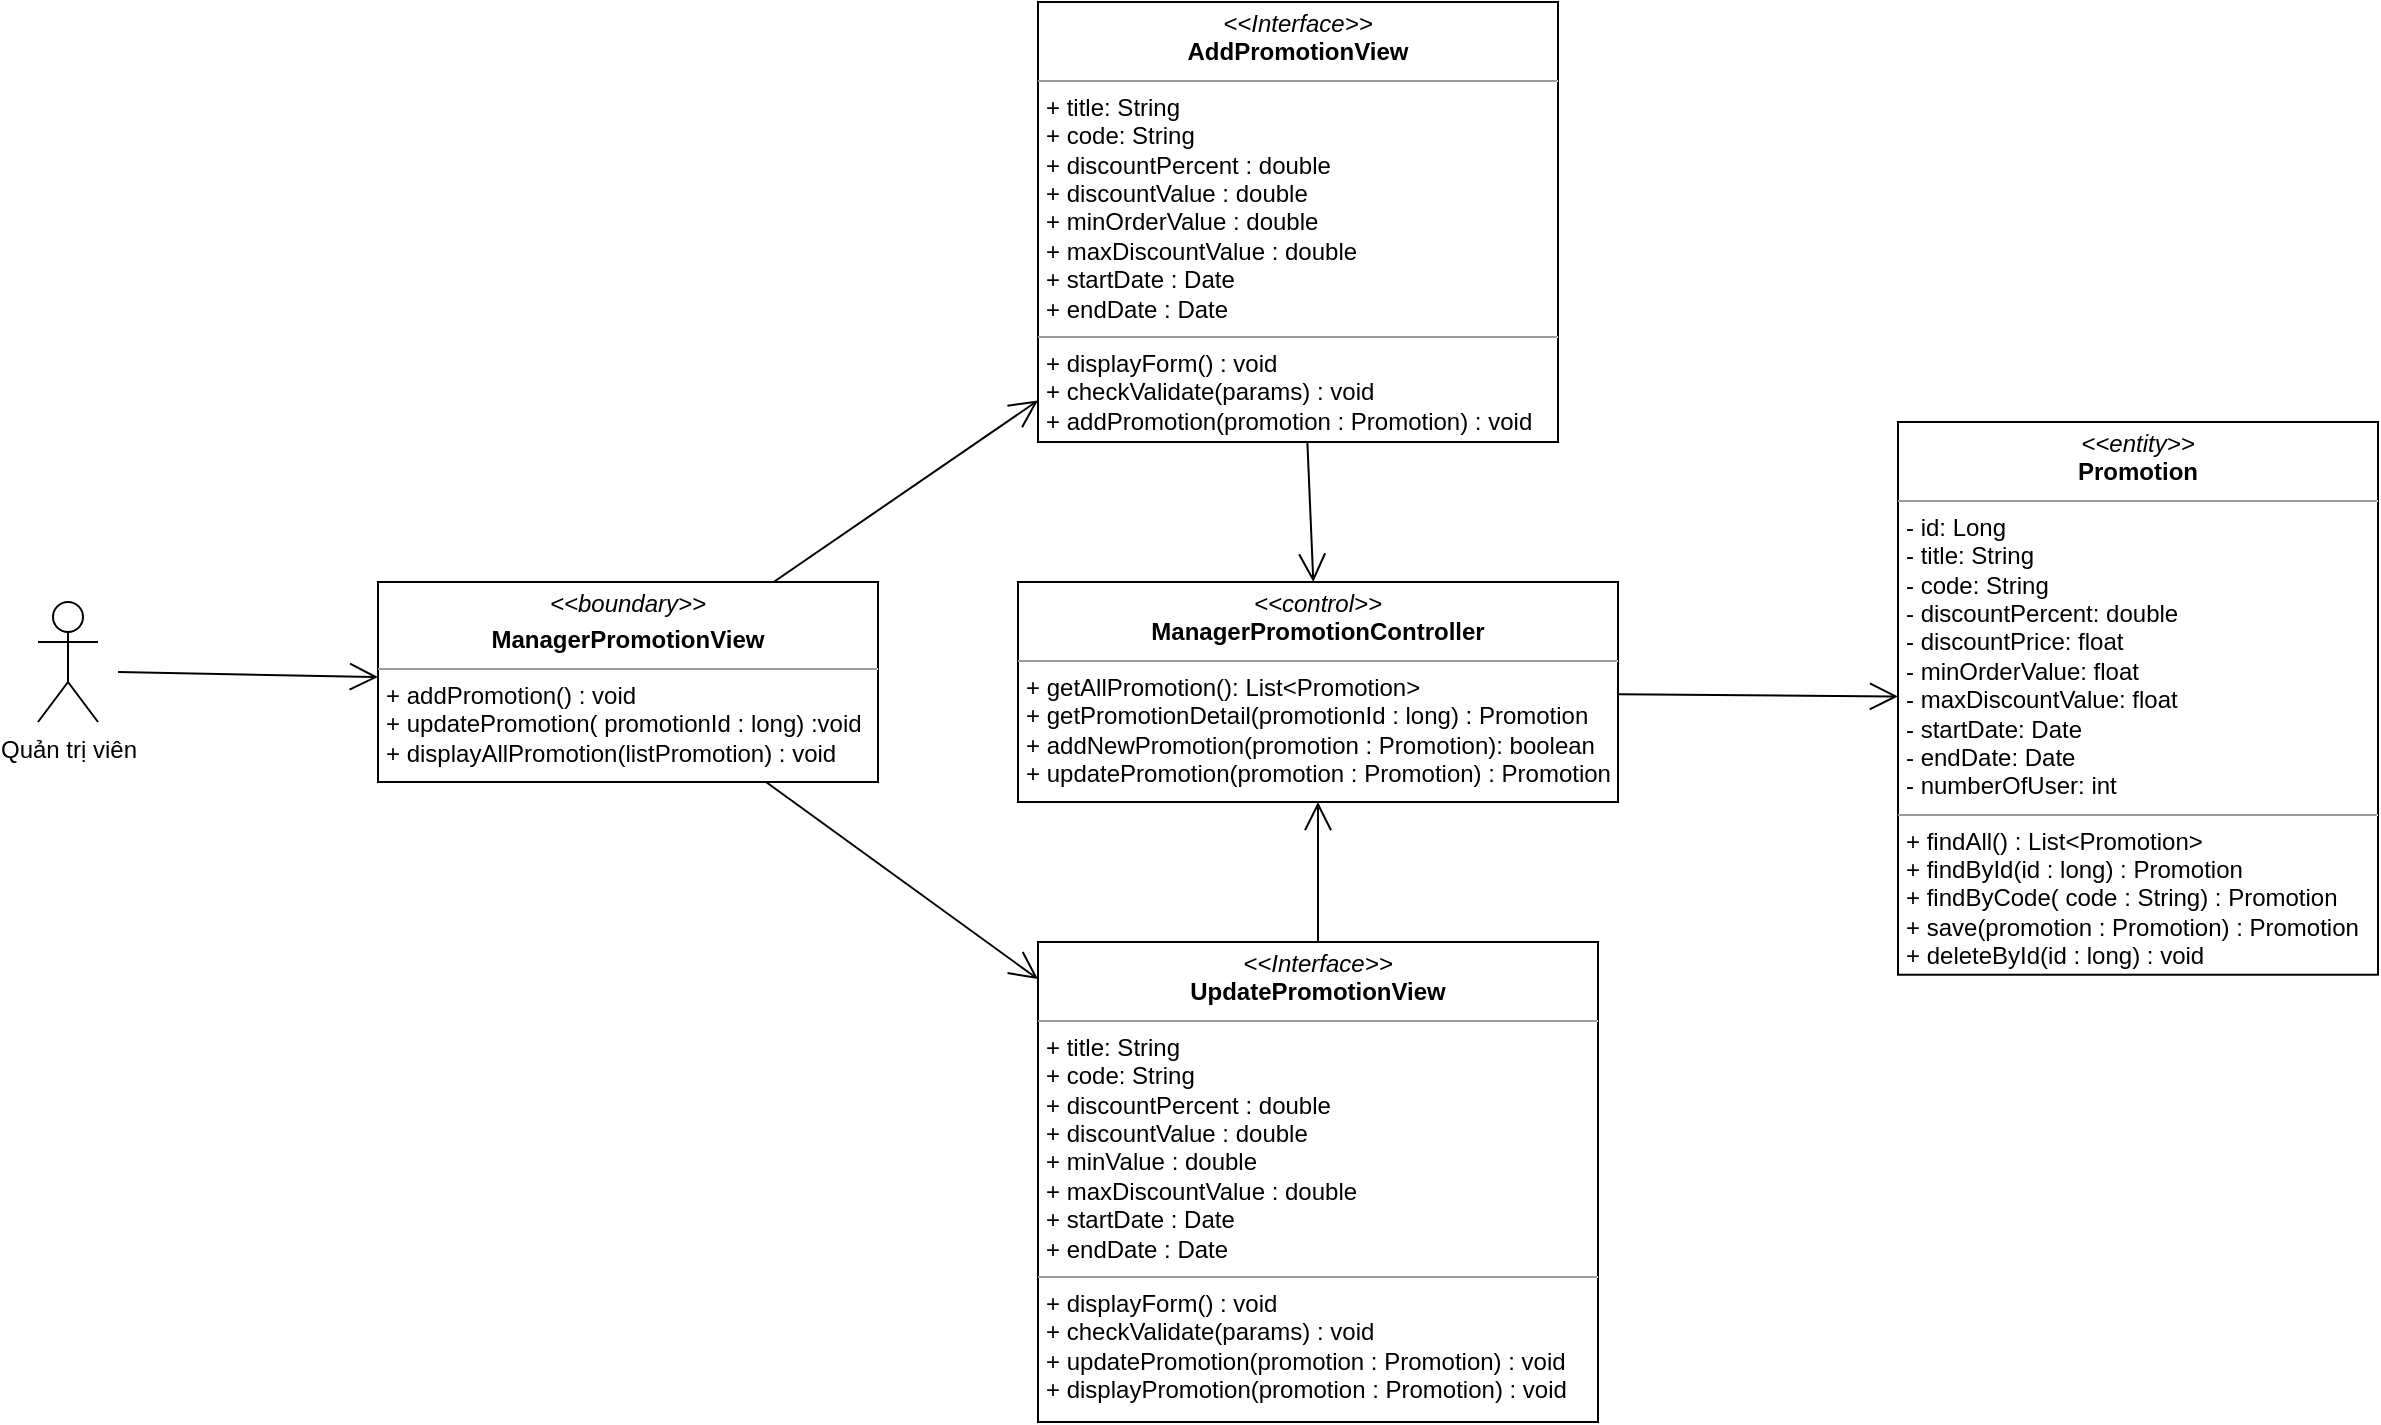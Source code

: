 <mxfile version="14.7.6" type="device"><diagram id="C5RBs43oDa-KdzZeNtuy" name="Page-1"><mxGraphModel dx="1695" dy="1594" grid="1" gridSize="10" guides="1" tooltips="1" connect="1" arrows="1" fold="1" page="1" pageScale="1" pageWidth="827" pageHeight="1169" math="0" shadow="0"><root><mxCell id="WIyWlLk6GJQsqaUBKTNV-0"/><mxCell id="WIyWlLk6GJQsqaUBKTNV-1" parent="WIyWlLk6GJQsqaUBKTNV-0"/><mxCell id="qOD6lXzsC3TpXWyWBkm2-6" value="" style="endArrow=open;endFill=1;endSize=12;html=1;" parent="WIyWlLk6GJQsqaUBKTNV-1" source="IAZQVpXAfNuRjBWFNpGM-1" target="qOD6lXzsC3TpXWyWBkm2-7" edge="1"><mxGeometry width="160" relative="1" as="geometry"><mxPoint x="310" y="110" as="sourcePoint"/><mxPoint x="190" y="40" as="targetPoint"/></mxGeometry></mxCell><mxCell id="qOD6lXzsC3TpXWyWBkm2-7" value="&lt;p style=&quot;margin: 0px ; margin-top: 4px ; text-align: center&quot;&gt;&lt;i&gt;&amp;lt;&amp;lt;control&amp;gt;&amp;gt;&lt;/i&gt;&lt;br&gt;&lt;b&gt;ManagerPromotionController&lt;/b&gt;&lt;/p&gt;&lt;hr size=&quot;1&quot;&gt;&lt;p style=&quot;margin: 0px ; margin-left: 4px&quot;&gt;+ getAllPromotion(): List&amp;lt;Promotion&amp;gt;&lt;br&gt;&lt;/p&gt;&lt;p style=&quot;margin: 0px ; margin-left: 4px&quot;&gt;+ getPromotionDetail(promotionId : long) : Promotion&lt;/p&gt;&lt;p style=&quot;margin: 0px ; margin-left: 4px&quot;&gt;+ addNewPromotion(promotion : Promotion): boolean&lt;/p&gt;&lt;p style=&quot;margin: 0px ; margin-left: 4px&quot;&gt;+ updatePromotion(promotion : Promotion) : Promotion&lt;/p&gt;" style="verticalAlign=top;align=left;overflow=fill;fontSize=12;fontFamily=Helvetica;html=1;" parent="WIyWlLk6GJQsqaUBKTNV-1" vertex="1"><mxGeometry x="30" y="80" width="300" height="110" as="geometry"/></mxCell><mxCell id="qOD6lXzsC3TpXWyWBkm2-8" value="" style="endArrow=open;endFill=1;endSize=12;html=1;" parent="WIyWlLk6GJQsqaUBKTNV-1" source="qOD6lXzsC3TpXWyWBkm2-7" target="qOD6lXzsC3TpXWyWBkm2-9" edge="1"><mxGeometry width="160" relative="1" as="geometry"><mxPoint x="720" y="140" as="sourcePoint"/><mxPoint x="710" y="149.22" as="targetPoint"/></mxGeometry></mxCell><mxCell id="qOD6lXzsC3TpXWyWBkm2-9" value="&lt;p style=&quot;margin: 0px ; margin-top: 4px ; text-align: center&quot;&gt;&lt;i&gt;&amp;lt;&amp;lt;entity&amp;gt;&amp;gt;&lt;/i&gt;&lt;br&gt;&lt;b&gt;Promotion&lt;/b&gt;&lt;/p&gt;&lt;hr size=&quot;1&quot;&gt;&lt;p style=&quot;margin: 0px ; margin-left: 4px&quot;&gt;- id: Long&lt;/p&gt;&lt;p style=&quot;margin: 0px 0px 0px 4px&quot;&gt;- title: String&lt;br&gt;- code: String&lt;/p&gt;&lt;p style=&quot;margin: 0px 0px 0px 4px&quot;&gt;- discountPercent: double&lt;/p&gt;&lt;p style=&quot;margin: 0px 0px 0px 4px&quot;&gt;- discountPrice: float&lt;/p&gt;&lt;p style=&quot;margin: 0px 0px 0px 4px&quot;&gt;- minOrderValue: float&lt;/p&gt;&lt;p style=&quot;margin: 0px 0px 0px 4px&quot;&gt;- maxDiscountValue: float&lt;/p&gt;&lt;p style=&quot;margin: 0px 0px 0px 4px&quot;&gt;- startDate: Date&lt;/p&gt;&lt;p style=&quot;margin: 0px 0px 0px 4px&quot;&gt;- endDate: Date&lt;/p&gt;&lt;p style=&quot;margin: 0px 0px 0px 4px&quot;&gt;- numberOfUser: int&lt;span&gt;&amp;nbsp;&lt;/span&gt;&lt;/p&gt;&lt;hr size=&quot;1&quot;&gt;&lt;p style=&quot;margin: 0px 0px 0px 4px&quot;&gt;+ findAll() : List&amp;lt;Promotion&amp;gt;&lt;/p&gt;&lt;p style=&quot;margin: 0px 0px 0px 4px&quot;&gt;+ findById(id : long) : Promotion&lt;/p&gt;&lt;p style=&quot;margin: 0px 0px 0px 4px&quot;&gt;+ findByCode( code : String) : Promotion&lt;/p&gt;&lt;p style=&quot;margin: 0px 0px 0px 4px&quot;&gt;+ save(promotion : Promotion) : Promotion&lt;/p&gt;&lt;p style=&quot;margin: 0px 0px 0px 4px&quot;&gt;+ deleteById(id : long) : void&lt;/p&gt;" style="verticalAlign=top;align=left;overflow=fill;fontSize=12;fontFamily=Helvetica;html=1;" parent="WIyWlLk6GJQsqaUBKTNV-1" vertex="1"><mxGeometry x="470" width="240" height="276.36" as="geometry"/></mxCell><mxCell id="qOD6lXzsC3TpXWyWBkm2-11" value="" style="endArrow=open;endFill=1;endSize=12;html=1;" parent="WIyWlLk6GJQsqaUBKTNV-1" source="IAZQVpXAfNuRjBWFNpGM-3" target="qOD6lXzsC3TpXWyWBkm2-7" edge="1"><mxGeometry width="160" relative="1" as="geometry"><mxPoint x="310" y="214.946" as="sourcePoint"/><mxPoint x="580" y="210" as="targetPoint"/></mxGeometry></mxCell><mxCell id="IAZQVpXAfNuRjBWFNpGM-0" value="&lt;p style=&quot;margin: 0px ; margin-top: 4px ; text-align: center&quot;&gt;&lt;i&gt;&amp;lt;&amp;lt;boundary&amp;gt;&amp;gt;&lt;/i&gt;&lt;/p&gt;&lt;p style=&quot;margin: 0px ; margin-top: 4px ; text-align: center&quot;&gt;&lt;b&gt;ManagerPromotionView&lt;/b&gt;&lt;/p&gt;&lt;hr size=&quot;1&quot;&gt;&lt;p style=&quot;margin: 0px ; margin-left: 4px&quot;&gt;&lt;span&gt;+ addPromotion() : void&lt;/span&gt;&lt;br&gt;&lt;/p&gt;&lt;p style=&quot;margin: 0px ; margin-left: 4px&quot;&gt;&lt;span&gt;+ updatePromotion( promotionId : long) :void&lt;/span&gt;&lt;/p&gt;&lt;p style=&quot;margin: 0px ; margin-left: 4px&quot;&gt;+ displayAllPromotion(listPromotion) : void&lt;span&gt;&lt;br&gt;&lt;/span&gt;&lt;/p&gt;" style="verticalAlign=top;align=left;overflow=fill;fontSize=12;fontFamily=Helvetica;html=1;" parent="WIyWlLk6GJQsqaUBKTNV-1" vertex="1"><mxGeometry x="-290" y="80" width="250" height="100" as="geometry"/></mxCell><mxCell id="IAZQVpXAfNuRjBWFNpGM-1" value="&lt;p style=&quot;margin: 0px ; margin-top: 4px ; text-align: center&quot;&gt;&lt;i&gt;&amp;lt;&amp;lt;Interface&amp;gt;&amp;gt;&lt;/i&gt;&lt;br&gt;&lt;b&gt;AddPromotionView&lt;/b&gt;&lt;br&gt;&lt;/p&gt;&lt;hr size=&quot;1&quot;&gt;&lt;p style=&quot;margin: 0px ; margin-left: 4px&quot;&gt;+ title: String&lt;br&gt;+ code: String&lt;/p&gt;&lt;p style=&quot;margin: 0px ; margin-left: 4px&quot;&gt;+ discountPercent : double&lt;/p&gt;&lt;p style=&quot;margin: 0px ; margin-left: 4px&quot;&gt;+ discountValue : double&lt;/p&gt;&lt;p style=&quot;margin: 0px ; margin-left: 4px&quot;&gt;+ minOrderValue : double&lt;/p&gt;&lt;p style=&quot;margin: 0px ; margin-left: 4px&quot;&gt;+ maxDiscountValue : double&lt;/p&gt;&lt;p style=&quot;margin: 0px ; margin-left: 4px&quot;&gt;+ startDate : Date&lt;/p&gt;&lt;p style=&quot;margin: 0px ; margin-left: 4px&quot;&gt;+ endDate : Date&lt;/p&gt;&lt;hr size=&quot;1&quot;&gt;&lt;p style=&quot;margin: 0px 0px 0px 4px&quot;&gt;+ displayForm() : void&lt;br&gt;&lt;/p&gt;&lt;p style=&quot;margin: 0px 0px 0px 4px&quot;&gt;+ checkValidate(params) : void&lt;/p&gt;&lt;p style=&quot;margin: 0px 0px 0px 4px&quot;&gt;+ addPromotion(promotion : Promotion) : void&lt;/p&gt;" style="verticalAlign=top;align=left;overflow=fill;fontSize=12;fontFamily=Helvetica;html=1;" parent="WIyWlLk6GJQsqaUBKTNV-1" vertex="1"><mxGeometry x="40" y="-210" width="260" height="220" as="geometry"/></mxCell><mxCell id="IAZQVpXAfNuRjBWFNpGM-3" value="&lt;p style=&quot;margin: 0px ; margin-top: 4px ; text-align: center&quot;&gt;&lt;i&gt;&amp;lt;&amp;lt;Interface&amp;gt;&amp;gt;&lt;/i&gt;&lt;br&gt;&lt;b&gt;UpdatePromotionView&lt;/b&gt;&lt;br&gt;&lt;/p&gt;&lt;hr size=&quot;1&quot;&gt;&lt;p style=&quot;margin: 0px ; margin-left: 4px&quot;&gt;+ title: String&lt;br&gt;+ code: String&lt;/p&gt;&lt;p style=&quot;margin: 0px ; margin-left: 4px&quot;&gt;+ discountPercent : double&lt;/p&gt;&lt;p style=&quot;margin: 0px ; margin-left: 4px&quot;&gt;+ discountValue : double&lt;/p&gt;&lt;p style=&quot;margin: 0px ; margin-left: 4px&quot;&gt;+ minValue : double&lt;/p&gt;&lt;p style=&quot;margin: 0px ; margin-left: 4px&quot;&gt;+ maxDiscountValue : double&lt;/p&gt;&lt;p style=&quot;margin: 0px ; margin-left: 4px&quot;&gt;+ startDate : Date&lt;/p&gt;&lt;p style=&quot;margin: 0px ; margin-left: 4px&quot;&gt;+ endDate : Date&lt;/p&gt;&lt;hr size=&quot;1&quot;&gt;&lt;p style=&quot;margin: 0px 0px 0px 4px&quot;&gt;+ displayForm() : void&lt;br&gt;&lt;/p&gt;&lt;p style=&quot;margin: 0px 0px 0px 4px&quot;&gt;+ checkValidate(params) : void&lt;/p&gt;&lt;p style=&quot;margin: 0px 0px 0px 4px&quot;&gt;+ updatePromotion(promotion : Promotion) : void&lt;/p&gt;&lt;p style=&quot;margin: 0px 0px 0px 4px&quot;&gt;+ displayPromotion(promotion : Promotion) : void&lt;/p&gt;" style="verticalAlign=top;align=left;overflow=fill;fontSize=12;fontFamily=Helvetica;html=1;" parent="WIyWlLk6GJQsqaUBKTNV-1" vertex="1"><mxGeometry x="40" y="260" width="280" height="240" as="geometry"/></mxCell><mxCell id="IAZQVpXAfNuRjBWFNpGM-4" value="" style="endArrow=open;endFill=1;endSize=12;html=1;" parent="WIyWlLk6GJQsqaUBKTNV-1" source="IAZQVpXAfNuRjBWFNpGM-0" target="IAZQVpXAfNuRjBWFNpGM-1" edge="1"><mxGeometry width="160" relative="1" as="geometry"><mxPoint x="250" y="130" as="sourcePoint"/><mxPoint x="410" y="130" as="targetPoint"/></mxGeometry></mxCell><mxCell id="IAZQVpXAfNuRjBWFNpGM-5" value="" style="endArrow=open;endFill=1;endSize=12;html=1;" parent="WIyWlLk6GJQsqaUBKTNV-1" source="IAZQVpXAfNuRjBWFNpGM-0" target="IAZQVpXAfNuRjBWFNpGM-3" edge="1"><mxGeometry width="160" relative="1" as="geometry"><mxPoint x="250" y="130" as="sourcePoint"/><mxPoint x="410" y="130" as="targetPoint"/></mxGeometry></mxCell><mxCell id="-bQC5_vees1LFUbgd4Pp-0" value="Quản trị viên" style="shape=umlActor;verticalLabelPosition=bottom;verticalAlign=top;html=1;" vertex="1" parent="WIyWlLk6GJQsqaUBKTNV-1"><mxGeometry x="-460" y="90" width="30" height="60" as="geometry"/></mxCell><mxCell id="-bQC5_vees1LFUbgd4Pp-1" value="" style="endArrow=open;endFill=1;endSize=12;html=1;" edge="1" parent="WIyWlLk6GJQsqaUBKTNV-1" target="IAZQVpXAfNuRjBWFNpGM-0"><mxGeometry width="160" relative="1" as="geometry"><mxPoint x="-420" y="125" as="sourcePoint"/><mxPoint x="-100" y="200" as="targetPoint"/></mxGeometry></mxCell></root></mxGraphModel></diagram></mxfile>